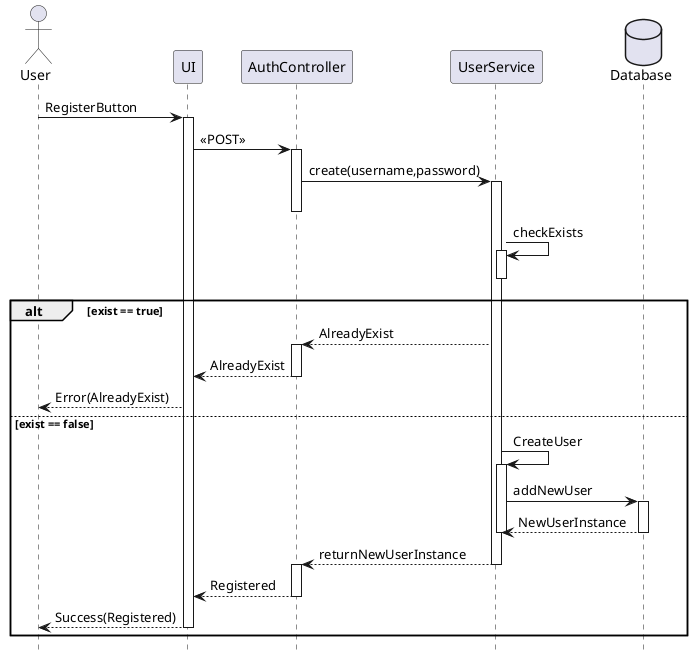 ```plantuml
@startuml Registration

hide footbox

actor User
User -> UI: RegisterButton
activate UI

UI -> AuthController: << POST >>
activate AuthController

AuthController -> UserService: create(username,password)
activate UserService
deactivate AuthController


UserService -> UserService: checkExists
activate UserService
deactivate UserService

alt exist == true

UserService --> AuthController: AlreadyExist
activate AuthController
AuthController --> UI : AlreadyExist
deactivate AuthController
UI --> User: Error(AlreadyExist) 

else exist == false

database Database
UserService -> UserService: CreateUser
activate UserService
UserService -> Database: addNewUser
activate Database
UserService <-- Database: NewUserInstance
deactivate Database

deactivate UserService
UserService --> AuthController: returnNewUserInstance
deactivate UserService

activate AuthController
AuthController --> UI : Registered
deactivate AuthController

UI --> User: Success(Registered)
deactivate UI

end

@enduml
```